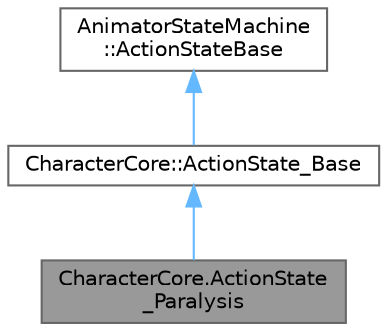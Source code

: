 digraph "CharacterCore.ActionState_Paralysis"
{
 // LATEX_PDF_SIZE
  bgcolor="transparent";
  edge [fontname=Helvetica,fontsize=10,labelfontname=Helvetica,labelfontsize=10];
  node [fontname=Helvetica,fontsize=10,shape=box,height=0.2,width=0.4];
  Node1 [id="Node000001",label="CharacterCore.ActionState\l_Paralysis",height=0.2,width=0.4,color="gray40", fillcolor="grey60", style="filled", fontcolor="black",tooltip=" "];
  Node2 -> Node1 [id="edge1_Node000001_Node000002",dir="back",color="steelblue1",style="solid",tooltip=" "];
  Node2 [id="Node000002",label="CharacterCore::ActionState_Base",height=0.2,width=0.4,color="gray40", fillcolor="white", style="filled",URL="$class_character_core_1_1_action_state___base.html",tooltip=" "];
  Node3 -> Node2 [id="edge2_Node000002_Node000003",dir="back",color="steelblue1",style="solid",tooltip=" "];
  Node3 [id="Node000003",label="AnimatorStateMachine\l::ActionStateBase",height=0.2,width=0.4,color="gray40", fillcolor="white", style="filled",URL="$class_animator_state_machine_1_1_action_state_base.html",tooltip=" "];
}
